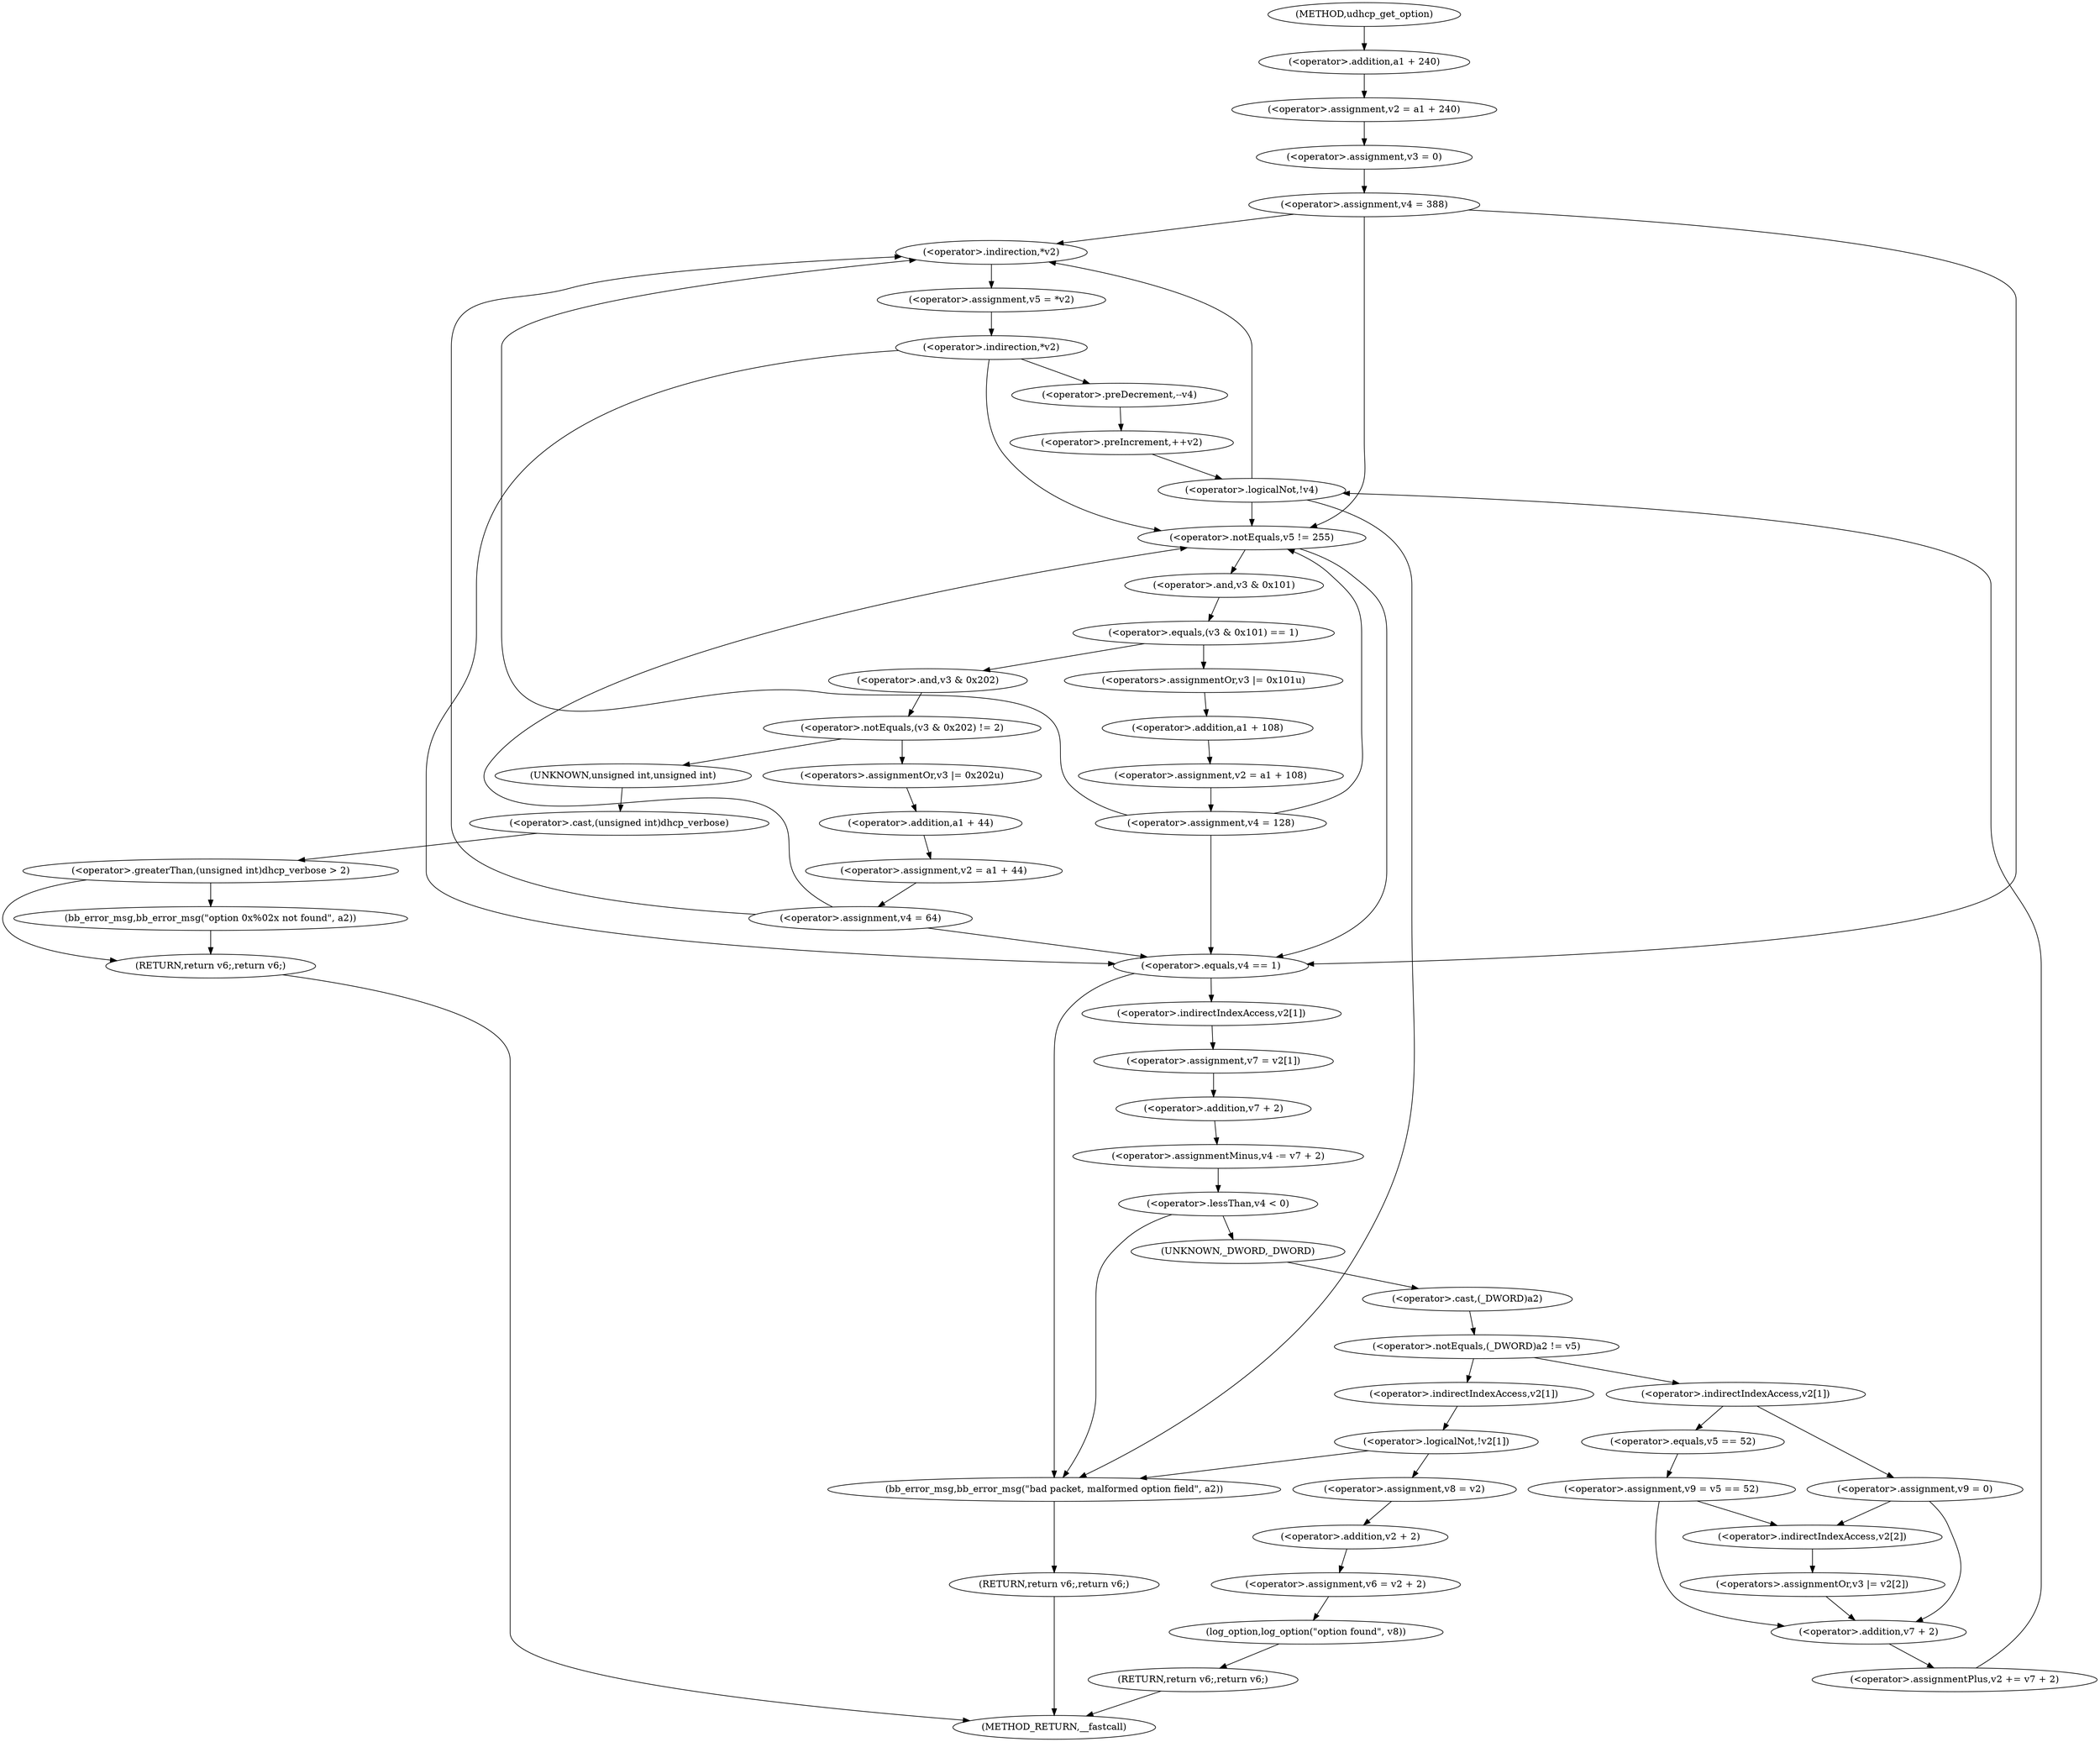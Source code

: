 digraph udhcp_get_option {  
"1000121" [label = "(<operator>.assignment,v2 = a1 + 240)" ]
"1000123" [label = "(<operator>.addition,a1 + 240)" ]
"1000126" [label = "(<operator>.assignment,v3 = 0)" ]
"1000129" [label = "(<operator>.assignment,v4 = 388)" ]
"1000138" [label = "(<operator>.assignment,v5 = *v2)" ]
"1000140" [label = "(<operator>.indirection,*v2)" ]
"1000143" [label = "(<operator>.indirection,*v2)" ]
"1000146" [label = "(<operator>.preDecrement,--v4)" ]
"1000148" [label = "(<operator>.preIncrement,++v2)" ]
"1000152" [label = "(<operator>.logicalNot,!v4)" ]
"1000156" [label = "(<operator>.notEquals,v5 != 255)" ]
"1000161" [label = "(<operator>.equals,(v3 & 0x101) == 1)" ]
"1000162" [label = "(<operator>.and,v3 & 0x101)" ]
"1000167" [label = "(<operators>.assignmentOr,v3 |= 0x101u)" ]
"1000170" [label = "(<operator>.assignment,v2 = a1 + 108)" ]
"1000172" [label = "(<operator>.addition,a1 + 108)" ]
"1000175" [label = "(<operator>.assignment,v4 = 128)" ]
"1000181" [label = "(<operator>.notEquals,(v3 & 0x202) != 2)" ]
"1000182" [label = "(<operator>.and,v3 & 0x202)" ]
"1000189" [label = "(<operator>.greaterThan,(unsigned int)dhcp_verbose > 2)" ]
"1000190" [label = "(<operator>.cast,(unsigned int)dhcp_verbose)" ]
"1000191" [label = "(UNKNOWN,unsigned int,unsigned int)" ]
"1000194" [label = "(bb_error_msg,bb_error_msg(\"option 0x%02x not found\", a2))" ]
"1000197" [label = "(RETURN,return v6;,return v6;)" ]
"1000199" [label = "(<operators>.assignmentOr,v3 |= 0x202u)" ]
"1000202" [label = "(<operator>.assignment,v2 = a1 + 44)" ]
"1000204" [label = "(<operator>.addition,a1 + 44)" ]
"1000207" [label = "(<operator>.assignment,v4 = 64)" ]
"1000211" [label = "(<operator>.equals,v4 == 1)" ]
"1000215" [label = "(<operator>.assignment,v7 = v2[1])" ]
"1000217" [label = "(<operator>.indirectIndexAccess,v2[1])" ]
"1000220" [label = "(<operator>.assignmentMinus,v4 -= v7 + 2)" ]
"1000222" [label = "(<operator>.addition,v7 + 2)" ]
"1000226" [label = "(<operator>.lessThan,v4 < 0)" ]
"1000231" [label = "(<operator>.notEquals,(_DWORD)a2 != v5)" ]
"1000232" [label = "(<operator>.cast,(_DWORD)a2)" ]
"1000233" [label = "(UNKNOWN,_DWORD,_DWORD)" ]
"1000238" [label = "(<operator>.indirectIndexAccess,v2[1])" ]
"1000241" [label = "(<operator>.assignment,v9 = v5 == 52)" ]
"1000243" [label = "(<operator>.equals,v5 == 52)" ]
"1000247" [label = "(<operator>.assignment,v9 = 0)" ]
"1000252" [label = "(<operators>.assignmentOr,v3 |= v2[2])" ]
"1000254" [label = "(<operator>.indirectIndexAccess,v2[2])" ]
"1000257" [label = "(<operator>.assignmentPlus,v2 += v7 + 2)" ]
"1000259" [label = "(<operator>.addition,v7 + 2)" ]
"1000264" [label = "(<operator>.logicalNot,!v2[1])" ]
"1000265" [label = "(<operator>.indirectIndexAccess,v2[1])" ]
"1000271" [label = "(bb_error_msg,bb_error_msg(\"bad packet, malformed option field\", a2))" ]
"1000274" [label = "(RETURN,return v6;,return v6;)" ]
"1000276" [label = "(<operator>.assignment,v8 = v2)" ]
"1000279" [label = "(<operator>.assignment,v6 = v2 + 2)" ]
"1000281" [label = "(<operator>.addition,v2 + 2)" ]
"1000284" [label = "(log_option,log_option(\"option found\", v8))" ]
"1000287" [label = "(RETURN,return v6;,return v6;)" ]
"1000109" [label = "(METHOD,udhcp_get_option)" ]
"1000289" [label = "(METHOD_RETURN,__fastcall)" ]
  "1000121" -> "1000126" 
  "1000123" -> "1000121" 
  "1000126" -> "1000129" 
  "1000129" -> "1000140" 
  "1000129" -> "1000156" 
  "1000129" -> "1000211" 
  "1000138" -> "1000143" 
  "1000140" -> "1000138" 
  "1000143" -> "1000156" 
  "1000143" -> "1000211" 
  "1000143" -> "1000146" 
  "1000146" -> "1000148" 
  "1000148" -> "1000152" 
  "1000152" -> "1000140" 
  "1000152" -> "1000156" 
  "1000152" -> "1000271" 
  "1000156" -> "1000211" 
  "1000156" -> "1000162" 
  "1000161" -> "1000167" 
  "1000161" -> "1000182" 
  "1000162" -> "1000161" 
  "1000167" -> "1000172" 
  "1000170" -> "1000175" 
  "1000172" -> "1000170" 
  "1000175" -> "1000140" 
  "1000175" -> "1000156" 
  "1000175" -> "1000211" 
  "1000181" -> "1000191" 
  "1000181" -> "1000199" 
  "1000182" -> "1000181" 
  "1000189" -> "1000194" 
  "1000189" -> "1000197" 
  "1000190" -> "1000189" 
  "1000191" -> "1000190" 
  "1000194" -> "1000197" 
  "1000197" -> "1000289" 
  "1000199" -> "1000204" 
  "1000202" -> "1000207" 
  "1000204" -> "1000202" 
  "1000207" -> "1000140" 
  "1000207" -> "1000156" 
  "1000207" -> "1000211" 
  "1000211" -> "1000271" 
  "1000211" -> "1000217" 
  "1000215" -> "1000222" 
  "1000217" -> "1000215" 
  "1000220" -> "1000226" 
  "1000222" -> "1000220" 
  "1000226" -> "1000233" 
  "1000226" -> "1000271" 
  "1000231" -> "1000238" 
  "1000231" -> "1000265" 
  "1000232" -> "1000231" 
  "1000233" -> "1000232" 
  "1000238" -> "1000243" 
  "1000238" -> "1000247" 
  "1000241" -> "1000254" 
  "1000241" -> "1000259" 
  "1000243" -> "1000241" 
  "1000247" -> "1000254" 
  "1000247" -> "1000259" 
  "1000252" -> "1000259" 
  "1000254" -> "1000252" 
  "1000257" -> "1000152" 
  "1000259" -> "1000257" 
  "1000264" -> "1000271" 
  "1000264" -> "1000276" 
  "1000265" -> "1000264" 
  "1000271" -> "1000274" 
  "1000274" -> "1000289" 
  "1000276" -> "1000281" 
  "1000279" -> "1000284" 
  "1000281" -> "1000279" 
  "1000284" -> "1000287" 
  "1000287" -> "1000289" 
  "1000109" -> "1000123" 
}
